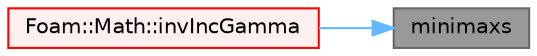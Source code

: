 digraph "minimaxs"
{
 // LATEX_PDF_SIZE
  bgcolor="transparent";
  edge [fontname=Helvetica,fontsize=10,labelfontname=Helvetica,labelfontsize=10];
  node [fontname=Helvetica,fontsize=10,shape=box,height=0.2,width=0.4];
  rankdir="RL";
  Node1 [id="Node000001",label="minimaxs",height=0.2,width=0.4,color="gray40", fillcolor="grey60", style="filled", fontcolor="black",tooltip=" "];
  Node1 -> Node2 [id="edge1_Node000001_Node000002",dir="back",color="steelblue1",style="solid",tooltip=" "];
  Node2 [id="Node000002",label="Foam::Math::invIncGamma",height=0.2,width=0.4,color="red", fillcolor="#FFF0F0", style="filled",URL="$namespaceFoam_1_1Math.html#a0cb67da6a476a92ad11b7ee63cb3a7cb",tooltip=" "];
}
